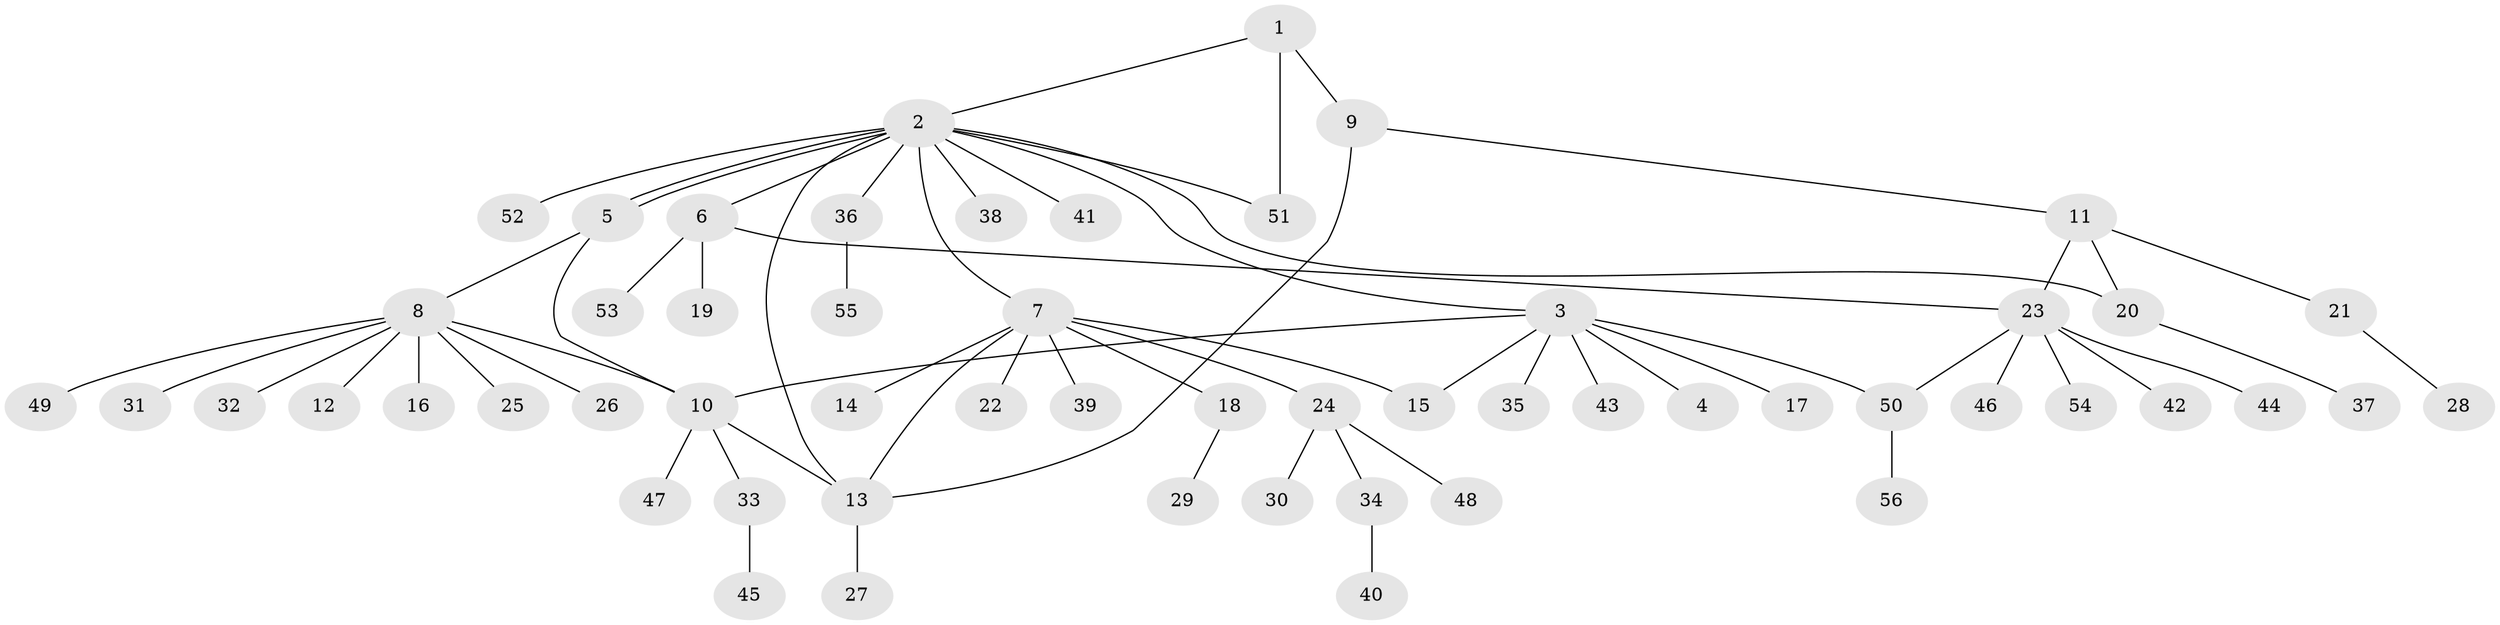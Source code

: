 // Generated by graph-tools (version 1.1) at 2025/26/03/09/25 03:26:08]
// undirected, 56 vertices, 66 edges
graph export_dot {
graph [start="1"]
  node [color=gray90,style=filled];
  1;
  2;
  3;
  4;
  5;
  6;
  7;
  8;
  9;
  10;
  11;
  12;
  13;
  14;
  15;
  16;
  17;
  18;
  19;
  20;
  21;
  22;
  23;
  24;
  25;
  26;
  27;
  28;
  29;
  30;
  31;
  32;
  33;
  34;
  35;
  36;
  37;
  38;
  39;
  40;
  41;
  42;
  43;
  44;
  45;
  46;
  47;
  48;
  49;
  50;
  51;
  52;
  53;
  54;
  55;
  56;
  1 -- 2;
  1 -- 9;
  1 -- 51;
  2 -- 3;
  2 -- 5;
  2 -- 5;
  2 -- 6;
  2 -- 7;
  2 -- 13;
  2 -- 20;
  2 -- 36;
  2 -- 38;
  2 -- 41;
  2 -- 51;
  2 -- 52;
  3 -- 4;
  3 -- 10;
  3 -- 15;
  3 -- 17;
  3 -- 35;
  3 -- 43;
  3 -- 50;
  5 -- 8;
  5 -- 10;
  6 -- 19;
  6 -- 23;
  6 -- 53;
  7 -- 13;
  7 -- 14;
  7 -- 15;
  7 -- 18;
  7 -- 22;
  7 -- 24;
  7 -- 39;
  8 -- 10;
  8 -- 12;
  8 -- 16;
  8 -- 25;
  8 -- 26;
  8 -- 31;
  8 -- 32;
  8 -- 49;
  9 -- 11;
  9 -- 13;
  10 -- 13;
  10 -- 33;
  10 -- 47;
  11 -- 20;
  11 -- 21;
  11 -- 23;
  13 -- 27;
  18 -- 29;
  20 -- 37;
  21 -- 28;
  23 -- 42;
  23 -- 44;
  23 -- 46;
  23 -- 50;
  23 -- 54;
  24 -- 30;
  24 -- 34;
  24 -- 48;
  33 -- 45;
  34 -- 40;
  36 -- 55;
  50 -- 56;
}

